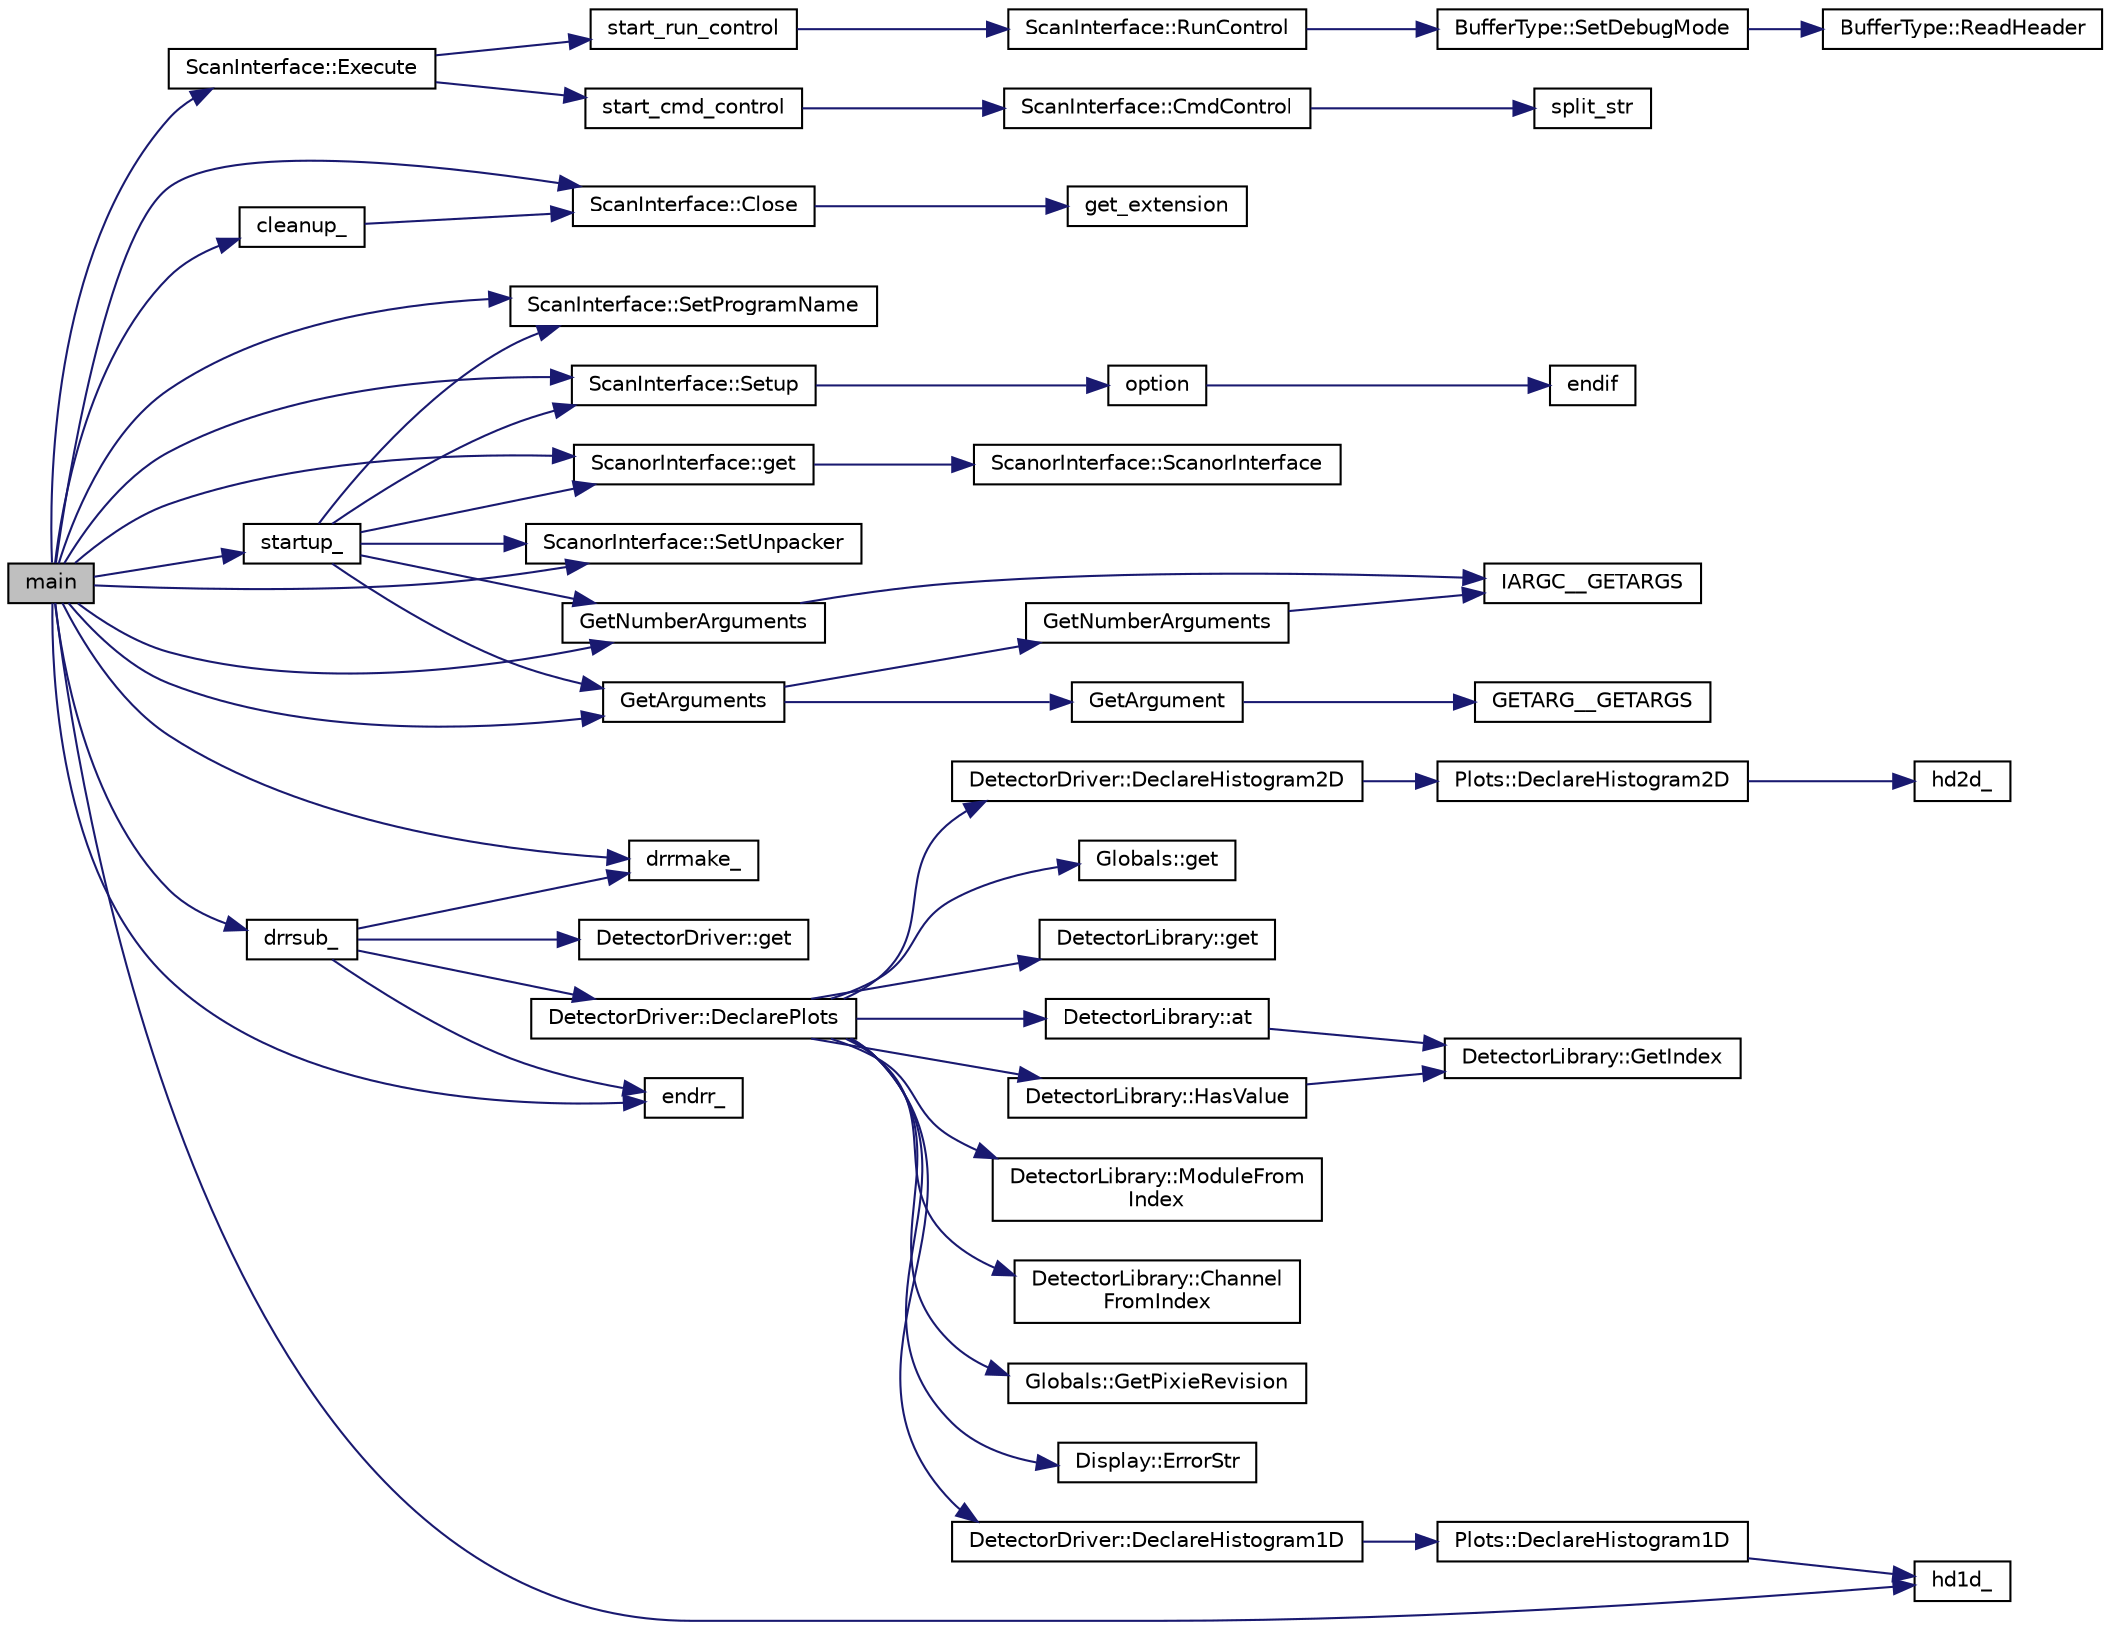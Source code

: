 digraph "main"
{
  edge [fontname="Helvetica",fontsize="10",labelfontname="Helvetica",labelfontsize="10"];
  node [fontname="Helvetica",fontsize="10",shape=record];
  rankdir="LR";
  Node1 [label="main",height=0.2,width=0.4,color="black", fillcolor="grey75", style="filled", fontcolor="black"];
  Node1 -> Node2 [color="midnightblue",fontsize="10",style="solid",fontname="Helvetica"];
  Node2 [label="ScanInterface::SetProgramName",height=0.2,width=0.4,color="black", fillcolor="white", style="filled",URL="$d7/dfc/class_scan_interface.html#a288c9eb8a2de78a40ba10cc7d7612a1e",tooltip="Set the header string used to prefix output messages. "];
  Node1 -> Node3 [color="midnightblue",fontsize="10",style="solid",fontname="Helvetica"];
  Node3 [label="ScanInterface::Setup",height=0.2,width=0.4,color="black", fillcolor="white", style="filled",URL="$d7/dfc/class_scan_interface.html#af51c02387e61a32d14ddfc0f3f43f2f9"];
  Node3 -> Node4 [color="midnightblue",fontsize="10",style="solid",fontname="Helvetica"];
  Node4 [label="option",height=0.2,width=0.4,color="black", fillcolor="white", style="filled",URL="$de/d88/_analysis_2_c_make_lists_8txt.html#a9dcdd08ec908a20435e0559a1ba70bec"];
  Node4 -> Node5 [color="midnightblue",fontsize="10",style="solid",fontname="Helvetica"];
  Node5 [label="endif",height=0.2,width=0.4,color="black", fillcolor="white", style="filled",URL="$dc/de0/_acquisition_2_m_c_a_2source_2_c_make_lists_8txt.html#aeb1e8c468f68e07ffda16b89438d9b73"];
  Node1 -> Node6 [color="midnightblue",fontsize="10",style="solid",fontname="Helvetica"];
  Node6 [label="ScanInterface::Execute",height=0.2,width=0.4,color="black", fillcolor="white", style="filled",URL="$d7/dfc/class_scan_interface.html#a77b6166db2cc17ca956235ba7447616e",tooltip="Run the program. "];
  Node6 -> Node7 [color="midnightblue",fontsize="10",style="solid",fontname="Helvetica"];
  Node7 [label="start_run_control",height=0.2,width=0.4,color="black", fillcolor="white", style="filled",URL="$de/d60/_scan_interface_8cpp.html#ac7ac27704dc3a2665eea2f51e12253d4"];
  Node7 -> Node8 [color="midnightblue",fontsize="10",style="solid",fontname="Helvetica"];
  Node8 [label="ScanInterface::RunControl",height=0.2,width=0.4,color="black", fillcolor="white", style="filled",URL="$d7/dfc/class_scan_interface.html#a749b46ea2b9eef6afc5dde98d7fcd660",tooltip="Main scan control method. "];
  Node8 -> Node9 [color="midnightblue",fontsize="10",style="solid",fontname="Helvetica"];
  Node9 [label="BufferType::SetDebugMode",height=0.2,width=0.4,color="black", fillcolor="white", style="filled",URL="$d4/d57/class_buffer_type.html#a965e66fde54356d4ebdc77042439be90"];
  Node9 -> Node10 [color="midnightblue",fontsize="10",style="solid",fontname="Helvetica"];
  Node10 [label="BufferType::ReadHeader",height=0.2,width=0.4,color="black", fillcolor="white", style="filled",URL="$d4/d57/class_buffer_type.html#a13bdce94ebfef9dc1ae90fca6cd66616",tooltip="Return true if the first word of the current buffer is equal to this buffer type. ..."];
  Node6 -> Node11 [color="midnightblue",fontsize="10",style="solid",fontname="Helvetica"];
  Node11 [label="start_cmd_control",height=0.2,width=0.4,color="black", fillcolor="white", style="filled",URL="$de/d60/_scan_interface_8cpp.html#ac7c80654c86b236bc88ceb5de8694369"];
  Node11 -> Node12 [color="midnightblue",fontsize="10",style="solid",fontname="Helvetica"];
  Node12 [label="ScanInterface::CmdControl",height=0.2,width=0.4,color="black", fillcolor="white", style="filled",URL="$d7/dfc/class_scan_interface.html#a4caa62c86e7a1da73bc471f83b12b783",tooltip="Main command interpreter method. "];
  Node12 -> Node13 [color="midnightblue",fontsize="10",style="solid",fontname="Helvetica"];
  Node13 [label="split_str",height=0.2,width=0.4,color="black", fillcolor="white", style="filled",URL="$d8/d1f/_c_terminal_8h.html#a711a7898a0f01a9ce74441507de25d1f",tooltip="Split a string about some delimiter. "];
  Node1 -> Node14 [color="midnightblue",fontsize="10",style="solid",fontname="Helvetica"];
  Node14 [label="ScanInterface::Close",height=0.2,width=0.4,color="black", fillcolor="white", style="filled",URL="$d7/dfc/class_scan_interface.html#ab1729015d477d835de9bd5de45802daa",tooltip="Shutdown cleanly. "];
  Node14 -> Node15 [color="midnightblue",fontsize="10",style="solid",fontname="Helvetica"];
  Node15 [label="get_extension",height=0.2,width=0.4,color="black", fillcolor="white", style="filled",URL="$de/d60/_scan_interface_8cpp.html#ad23a8e3407259d01db179d334c2fe55d",tooltip="Get the file extension from an input filename string. "];
  Node1 -> Node16 [color="midnightblue",fontsize="10",style="solid",fontname="Helvetica"];
  Node16 [label="startup_",height=0.2,width=0.4,color="black", fillcolor="white", style="filled",URL="$da/d57/_scanor_8hpp.html#a8dbf7975e3e8cf9404086d6f85c6f308",tooltip="Do some startup stuff. "];
  Node16 -> Node2 [color="midnightblue",fontsize="10",style="solid",fontname="Helvetica"];
  Node16 -> Node17 [color="midnightblue",fontsize="10",style="solid",fontname="Helvetica"];
  Node17 [label="ScanorInterface::get",height=0.2,width=0.4,color="black", fillcolor="white", style="filled",URL="$de/dfa/class_scanor_interface.html#a115408b9cb23e2152edcc81f8b236113"];
  Node17 -> Node18 [color="midnightblue",fontsize="10",style="solid",fontname="Helvetica"];
  Node18 [label="ScanorInterface::ScanorInterface",height=0.2,width=0.4,color="black", fillcolor="white", style="filled",URL="$de/dfa/class_scanor_interface.html#a25ac62825ff707f9fa0ca7d84efa1555",tooltip="Default Constructor. "];
  Node16 -> Node19 [color="midnightblue",fontsize="10",style="solid",fontname="Helvetica"];
  Node19 [label="ScanorInterface::SetUnpacker",height=0.2,width=0.4,color="black", fillcolor="white", style="filled",URL="$de/dfa/class_scanor_interface.html#ae1ebe57e22035c0f457bdd8564b74b66"];
  Node16 -> Node3 [color="midnightblue",fontsize="10",style="solid",fontname="Helvetica"];
  Node16 -> Node20 [color="midnightblue",fontsize="10",style="solid",fontname="Helvetica"];
  Node20 [label="GetNumberArguments",height=0.2,width=0.4,color="black", fillcolor="white", style="filled",URL="$d9/db6/_get_arguments_8hpp.html#a88dff3268908bdd2b1c6edfc91d65f7c"];
  Node20 -> Node21 [color="midnightblue",fontsize="10",style="solid",fontname="Helvetica"];
  Node21 [label="IARGC__GETARGS",height=0.2,width=0.4,color="black", fillcolor="white", style="filled",URL="$d9/db6/_get_arguments_8hpp.html#a0f99c822de9ec5d1a688eb28ede101ae",tooltip="Define the fortran function to get the argc. "];
  Node16 -> Node22 [color="midnightblue",fontsize="10",style="solid",fontname="Helvetica"];
  Node22 [label="GetArguments",height=0.2,width=0.4,color="black", fillcolor="white", style="filled",URL="$d9/db6/_get_arguments_8hpp.html#a6548defa977d908011f5192a59873366",tooltip="Returns an argv style array that can be used to pass to getopt and other similar functions. "];
  Node22 -> Node23 [color="midnightblue",fontsize="10",style="solid",fontname="Helvetica"];
  Node23 [label="GetNumberArguments",height=0.2,width=0.4,color="black", fillcolor="white", style="filled",URL="$d3/dfa/_get_arguments_8cpp.html#a88dff3268908bdd2b1c6edfc91d65f7c"];
  Node23 -> Node21 [color="midnightblue",fontsize="10",style="solid",fontname="Helvetica"];
  Node22 -> Node24 [color="midnightblue",fontsize="10",style="solid",fontname="Helvetica"];
  Node24 [label="GetArgument",height=0.2,width=0.4,color="black", fillcolor="white", style="filled",URL="$d3/dfa/_get_arguments_8cpp.html#a9955f1e182080c08495c29d947d11f9b",tooltip="C++ Wrapper to get a particular argument from the command line. "];
  Node24 -> Node25 [color="midnightblue",fontsize="10",style="solid",fontname="Helvetica"];
  Node25 [label="GETARG__GETARGS",height=0.2,width=0.4,color="black", fillcolor="white", style="filled",URL="$d9/db6/_get_arguments_8hpp.html#af90e73b79110dd58bfbe0d995eeadc72",tooltip="Define the fortran function to get the arguments. "];
  Node1 -> Node20 [color="midnightblue",fontsize="10",style="solid",fontname="Helvetica"];
  Node1 -> Node22 [color="midnightblue",fontsize="10",style="solid",fontname="Helvetica"];
  Node1 -> Node17 [color="midnightblue",fontsize="10",style="solid",fontname="Helvetica"];
  Node1 -> Node19 [color="midnightblue",fontsize="10",style="solid",fontname="Helvetica"];
  Node1 -> Node26 [color="midnightblue",fontsize="10",style="solid",fontname="Helvetica"];
  Node26 [label="drrsub_",height=0.2,width=0.4,color="black", fillcolor="white", style="filled",URL="$d1/dd5/utkscanor_8cpp.html#a09d29445a46de775722e95fcbe9eb20b",tooltip="Defines the main interface with the SCANOR library, the program essentially starts here..."];
  Node26 -> Node27 [color="midnightblue",fontsize="10",style="solid",fontname="Helvetica"];
  Node27 [label="drrmake_",height=0.2,width=0.4,color="black", fillcolor="white", style="filled",URL="$da/d57/_scanor_8hpp.html#a28962c49a5b0425dafa7d1e517177706",tooltip="DAMM initialization call. "];
  Node26 -> Node28 [color="midnightblue",fontsize="10",style="solid",fontname="Helvetica"];
  Node28 [label="DetectorDriver::get",height=0.2,width=0.4,color="black", fillcolor="white", style="filled",URL="$de/d91/class_detector_driver.html#a374a759674faebb18f7a2b4fa06c7a70"];
  Node26 -> Node29 [color="midnightblue",fontsize="10",style="solid",fontname="Helvetica"];
  Node29 [label="DetectorDriver::DeclarePlots",height=0.2,width=0.4,color="black", fillcolor="white", style="filled",URL="$de/d91/class_detector_driver.html#a8810acdc149879688b81ec333531a28e"];
  Node29 -> Node30 [color="midnightblue",fontsize="10",style="solid",fontname="Helvetica"];
  Node30 [label="DetectorDriver::DeclareHistogram1D",height=0.2,width=0.4,color="black", fillcolor="white", style="filled",URL="$de/d91/class_detector_driver.html#a745e3089d76a4fa437e44a7e82b9424e"];
  Node30 -> Node31 [color="midnightblue",fontsize="10",style="solid",fontname="Helvetica"];
  Node31 [label="Plots::DeclareHistogram1D",height=0.2,width=0.4,color="black", fillcolor="white", style="filled",URL="$d7/d8b/class_plots.html#a126b1dfe1d671776ee1caddc7cc249b9",tooltip="Declares a 1D histogram calls the C++ wrapper for DAMM. "];
  Node31 -> Node32 [color="midnightblue",fontsize="10",style="solid",fontname="Helvetica"];
  Node32 [label="hd1d_",height=0.2,width=0.4,color="black", fillcolor="white", style="filled",URL="$da/d57/_scanor_8hpp.html#ae9985183725e9354913756c7f86d355a",tooltip="create a DAMM 1D histogram args are damm id, half-words per channel, param length, hist length, low x-range, high x-range, and title "];
  Node29 -> Node33 [color="midnightblue",fontsize="10",style="solid",fontname="Helvetica"];
  Node33 [label="DetectorDriver::DeclareHistogram2D",height=0.2,width=0.4,color="black", fillcolor="white", style="filled",URL="$de/d91/class_detector_driver.html#ac59589819db9e526e9abecb6328cc0e4",tooltip="Declares a 2D histogram calls the C++ wrapper for DAMM. "];
  Node33 -> Node34 [color="midnightblue",fontsize="10",style="solid",fontname="Helvetica"];
  Node34 [label="Plots::DeclareHistogram2D",height=0.2,width=0.4,color="black", fillcolor="white", style="filled",URL="$d7/d8b/class_plots.html#a59a2ffc3288d877c695346d82499e769",tooltip="Declares a 2D histogram calls the C++ wrapper for DAMM. "];
  Node34 -> Node35 [color="midnightblue",fontsize="10",style="solid",fontname="Helvetica"];
  Node35 [label="hd2d_",height=0.2,width=0.4,color="black", fillcolor="white", style="filled",URL="$da/d57/_scanor_8hpp.html#a65d497b6686f1daba9896091bada3eb1",tooltip="create a DAMM 2D histogram "];
  Node29 -> Node36 [color="midnightblue",fontsize="10",style="solid",fontname="Helvetica"];
  Node36 [label="Globals::get",height=0.2,width=0.4,color="black", fillcolor="white", style="filled",URL="$d3/daf/class_globals.html#ae66fa0173342202c96b13d71a6522512",tooltip="Instance is created upon first call. "];
  Node29 -> Node37 [color="midnightblue",fontsize="10",style="solid",fontname="Helvetica"];
  Node37 [label="DetectorLibrary::get",height=0.2,width=0.4,color="black", fillcolor="white", style="filled",URL="$dc/dbe/class_detector_library.html#a6ab3ff825daa8b607865086741bc9b2c"];
  Node29 -> Node38 [color="midnightblue",fontsize="10",style="solid",fontname="Helvetica"];
  Node38 [label="DetectorLibrary::HasValue",height=0.2,width=0.4,color="black", fillcolor="white", style="filled",URL="$dc/dbe/class_detector_library.html#ad31d4f3ce8f28645df931cf94f7aad9d"];
  Node38 -> Node39 [color="midnightblue",fontsize="10",style="solid",fontname="Helvetica"];
  Node39 [label="DetectorLibrary::GetIndex",height=0.2,width=0.4,color="black", fillcolor="white", style="filled",URL="$dc/dbe/class_detector_library.html#a90877646fc3c5c845baa0ff3643335d4"];
  Node29 -> Node40 [color="midnightblue",fontsize="10",style="solid",fontname="Helvetica"];
  Node40 [label="DetectorLibrary::at",height=0.2,width=0.4,color="black", fillcolor="white", style="filled",URL="$dc/dbe/class_detector_library.html#a7dc03a85fdd914647e3b4405524d8f02"];
  Node40 -> Node39 [color="midnightblue",fontsize="10",style="solid",fontname="Helvetica"];
  Node29 -> Node41 [color="midnightblue",fontsize="10",style="solid",fontname="Helvetica"];
  Node41 [label="DetectorLibrary::ModuleFrom\lIndex",height=0.2,width=0.4,color="black", fillcolor="white", style="filled",URL="$dc/dbe/class_detector_library.html#a9297fb25cacc210dd6d2c1fd50675543"];
  Node29 -> Node42 [color="midnightblue",fontsize="10",style="solid",fontname="Helvetica"];
  Node42 [label="DetectorLibrary::Channel\lFromIndex",height=0.2,width=0.4,color="black", fillcolor="white", style="filled",URL="$dc/dbe/class_detector_library.html#aac228e18e7452d8233ad77195e05278b"];
  Node29 -> Node43 [color="midnightblue",fontsize="10",style="solid",fontname="Helvetica"];
  Node43 [label="Globals::GetPixieRevision",height=0.2,width=0.4,color="black", fillcolor="white", style="filled",URL="$d3/daf/class_globals.html#abbd54bd790423391fa9d30cf39c3737d"];
  Node29 -> Node44 [color="midnightblue",fontsize="10",style="solid",fontname="Helvetica"];
  Node44 [label="Display::ErrorStr",height=0.2,width=0.4,color="black", fillcolor="white", style="filled",URL="$da/d6a/namespace_display.html#a762315ce58efcb1203edfcb74158f59b"];
  Node26 -> Node45 [color="midnightblue",fontsize="10",style="solid",fontname="Helvetica"];
  Node45 [label="endrr_",height=0.2,width=0.4,color="black", fillcolor="white", style="filled",URL="$da/d57/_scanor_8hpp.html#a5a0670e6ea02c181c558f1766ba91c9c",tooltip="DAMM declaration wrap-up call. "];
  Node1 -> Node27 [color="midnightblue",fontsize="10",style="solid",fontname="Helvetica"];
  Node1 -> Node32 [color="midnightblue",fontsize="10",style="solid",fontname="Helvetica"];
  Node1 -> Node45 [color="midnightblue",fontsize="10",style="solid",fontname="Helvetica"];
  Node1 -> Node46 [color="midnightblue",fontsize="10",style="solid",fontname="Helvetica"];
  Node46 [label="cleanup_",height=0.2,width=0.4,color="black", fillcolor="white", style="filled",URL="$da/d57/_scanor_8hpp.html#ae3c5fd76d5f5264e28ad6fca64e90de5",tooltip="Catch the exit call from scanor and clean up c++ objects CRT. "];
  Node46 -> Node14 [color="midnightblue",fontsize="10",style="solid",fontname="Helvetica"];
}
